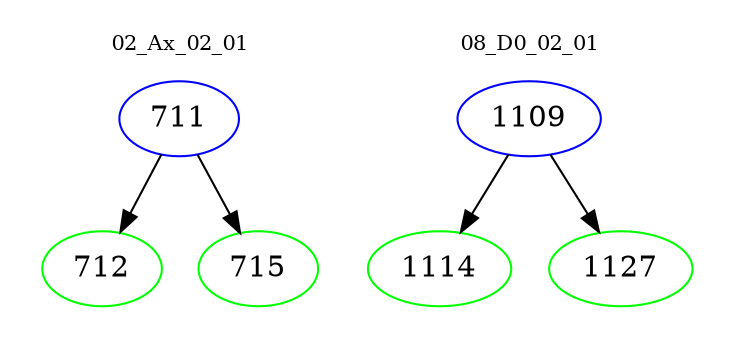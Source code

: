 digraph{
subgraph cluster_0 {
color = white
label = "02_Ax_02_01";
fontsize=10;
T0_711 [label="711", color="blue"]
T0_711 -> T0_712 [color="black"]
T0_712 [label="712", color="green"]
T0_711 -> T0_715 [color="black"]
T0_715 [label="715", color="green"]
}
subgraph cluster_1 {
color = white
label = "08_D0_02_01";
fontsize=10;
T1_1109 [label="1109", color="blue"]
T1_1109 -> T1_1114 [color="black"]
T1_1114 [label="1114", color="green"]
T1_1109 -> T1_1127 [color="black"]
T1_1127 [label="1127", color="green"]
}
}
